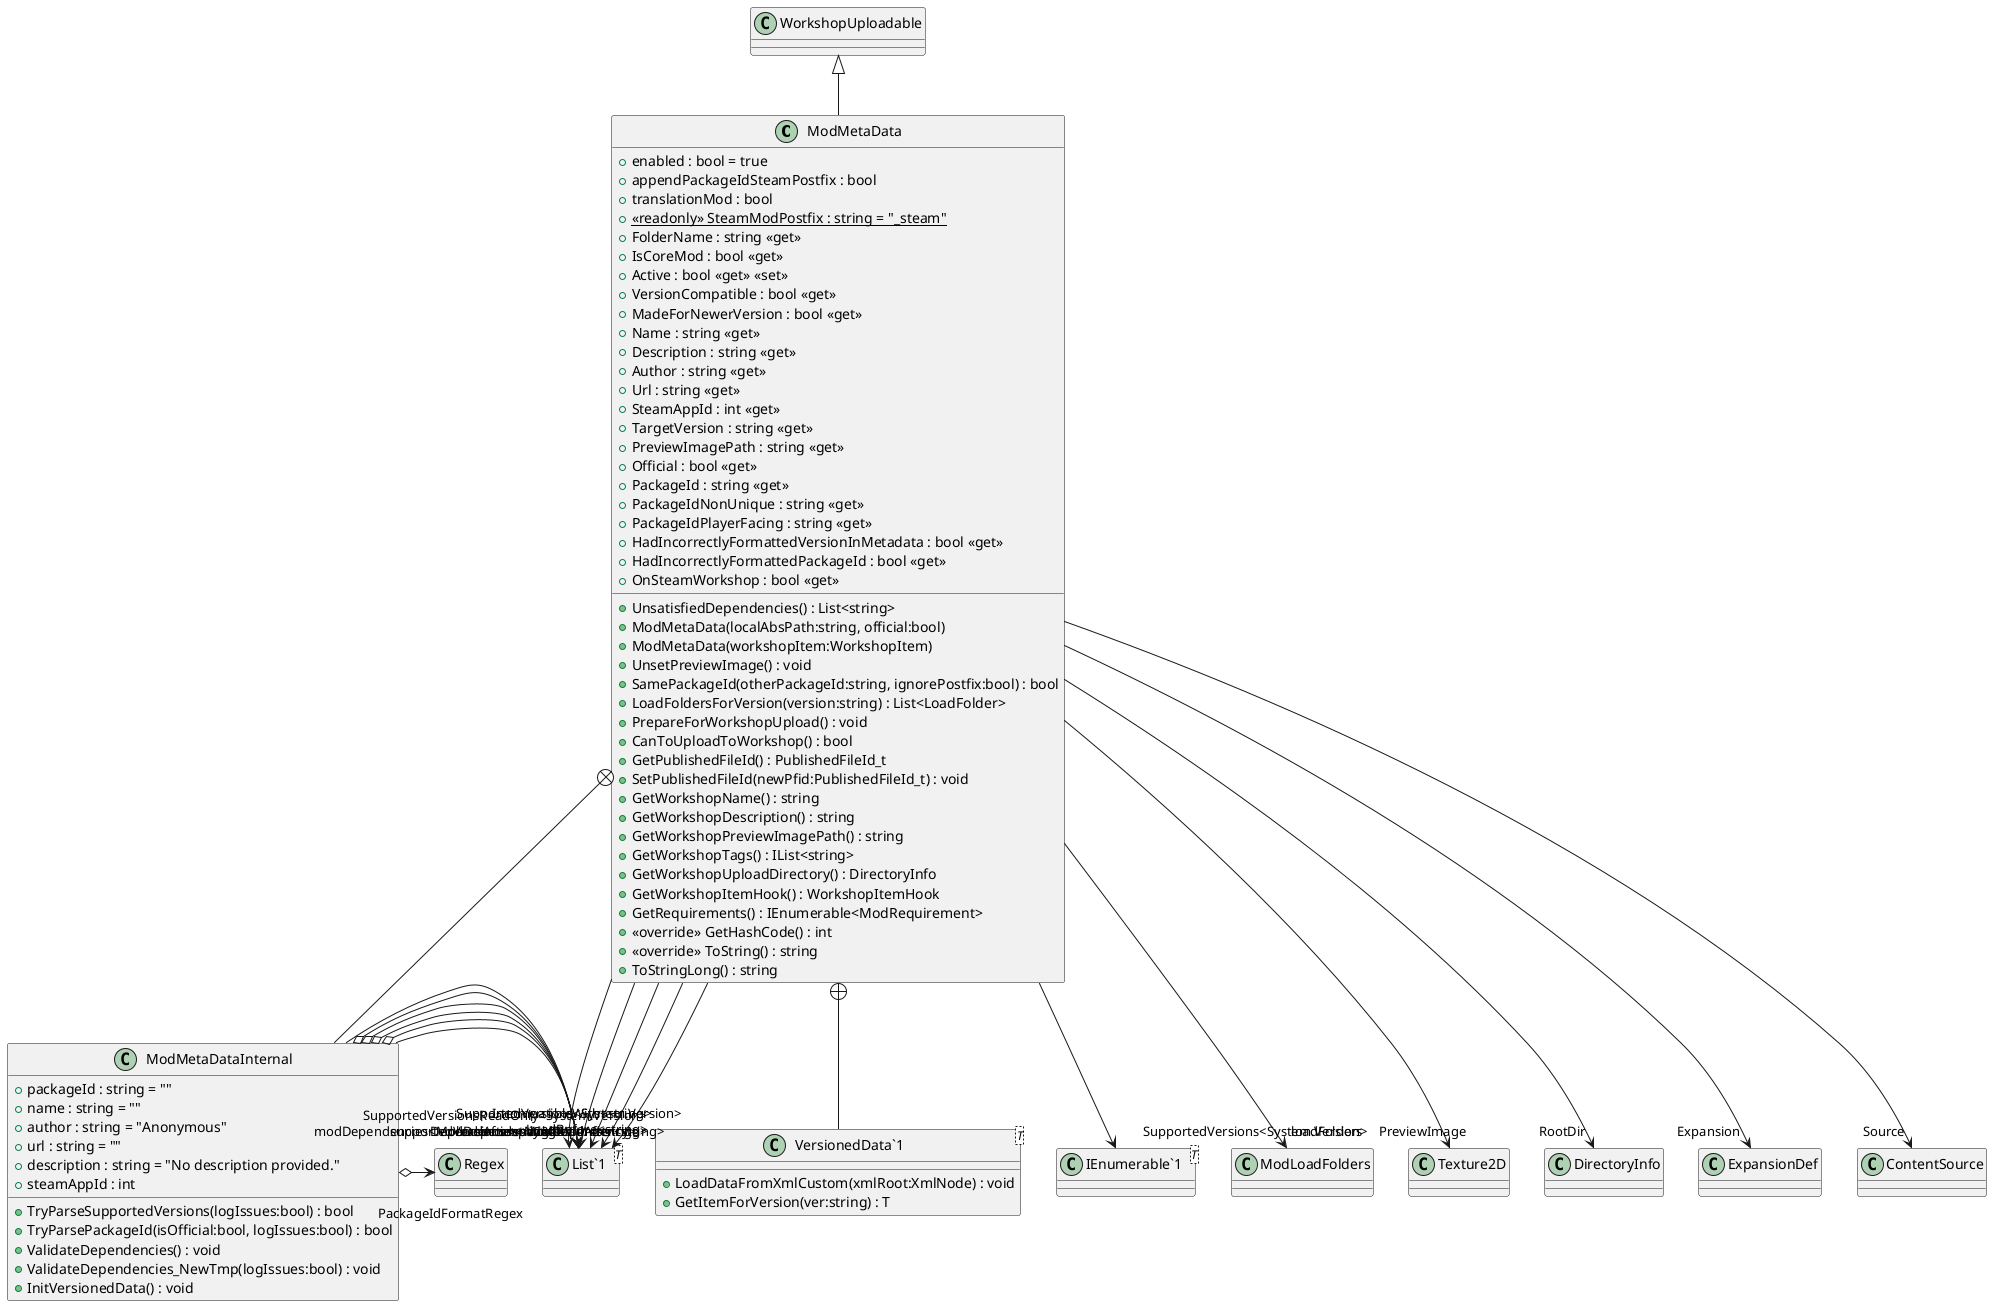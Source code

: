 @startuml
class ModMetaData {
    + enabled : bool = true
    + appendPackageIdSteamPostfix : bool
    + translationMod : bool
    + {static} <<readonly>> SteamModPostfix : string = "_steam"
    + FolderName : string <<get>>
    + IsCoreMod : bool <<get>>
    + Active : bool <<get>> <<set>>
    + VersionCompatible : bool <<get>>
    + MadeForNewerVersion : bool <<get>>
    + Name : string <<get>>
    + Description : string <<get>>
    + Author : string <<get>>
    + Url : string <<get>>
    + SteamAppId : int <<get>>
    + TargetVersion : string <<get>>
    + PreviewImagePath : string <<get>>
    + Official : bool <<get>>
    + PackageId : string <<get>>
    + PackageIdNonUnique : string <<get>>
    + PackageIdPlayerFacing : string <<get>>
    + HadIncorrectlyFormattedVersionInMetadata : bool <<get>>
    + HadIncorrectlyFormattedPackageId : bool <<get>>
    + OnSteamWorkshop : bool <<get>>
    + UnsatisfiedDependencies() : List<string>
    + ModMetaData(localAbsPath:string, official:bool)
    + ModMetaData(workshopItem:WorkshopItem)
    + UnsetPreviewImage() : void
    + SamePackageId(otherPackageId:string, ignorePostfix:bool) : bool
    + LoadFoldersForVersion(version:string) : List<LoadFolder>
    + PrepareForWorkshopUpload() : void
    + CanToUploadToWorkshop() : bool
    + GetPublishedFileId() : PublishedFileId_t
    + SetPublishedFileId(newPfid:PublishedFileId_t) : void
    + GetWorkshopName() : string
    + GetWorkshopDescription() : string
    + GetWorkshopPreviewImagePath() : string
    + GetWorkshopTags() : IList<string>
    + GetWorkshopUploadDirectory() : DirectoryInfo
    + GetWorkshopItemHook() : WorkshopItemHook
    + GetRequirements() : IEnumerable<ModRequirement>
    + <<override>> GetHashCode() : int
    + <<override>> ToString() : string
    + ToStringLong() : string
}
class ModMetaDataInternal {
    + packageId : string = ""
    + name : string = ""
    + author : string = "Anonymous"
    + url : string = ""
    + description : string = "No description provided."
    + steamAppId : int
    + TryParseSupportedVersions(logIssues:bool) : bool
    + TryParsePackageId(isOfficial:bool, logIssues:bool) : bool
    + ValidateDependencies() : void
    + ValidateDependencies_NewTmp(logIssues:bool) : void
    + InitVersionedData() : void
}
class "VersionedData`1"<T> {
    + LoadDataFromXmlCustom(xmlRoot:XmlNode) : void
    + GetItemForVersion(ver:string) : T
}
class "List`1"<T> {
}
class "IEnumerable`1"<T> {
}
WorkshopUploadable <|-- ModMetaData
ModMetaData --> "loadFolders" ModLoadFolders
ModMetaData --> "PreviewImage" Texture2D
ModMetaData --> "RootDir" DirectoryInfo
ModMetaData --> "Expansion" ExpansionDef
ModMetaData --> "SupportedVersionsReadOnly<System.Version>" "List`1"
ModMetaData --> "SupportedVersions<System.Version>" "IEnumerable`1"
ModMetaData --> "Source" ContentSource
ModMetaData --> "Dependencies<ModDependency>" "List`1"
ModMetaData --> "LoadBefore<string>" "List`1"
ModMetaData --> "LoadAfter<string>" "List`1"
ModMetaData --> "IncompatibleWith<string>" "List`1"
ModMetaData +-- ModMetaDataInternal
ModMetaDataInternal --> "supportedVersions<string>" "List`1"
ModMetaDataInternal o-> "modDependencies<ModDependency>" "List`1"
ModMetaDataInternal o-> "loadBefore<string>" "List`1"
ModMetaDataInternal o-> "loadAfter<string>" "List`1"
ModMetaDataInternal o-> "incompatibleWith<string>" "List`1"
ModMetaDataInternal o-> "PackageIdFormatRegex" Regex
ModMetaDataInternal --> "SupportedVersions<System.Version>" "List`1"
ModMetaData +-- "VersionedData`1"
@enduml
